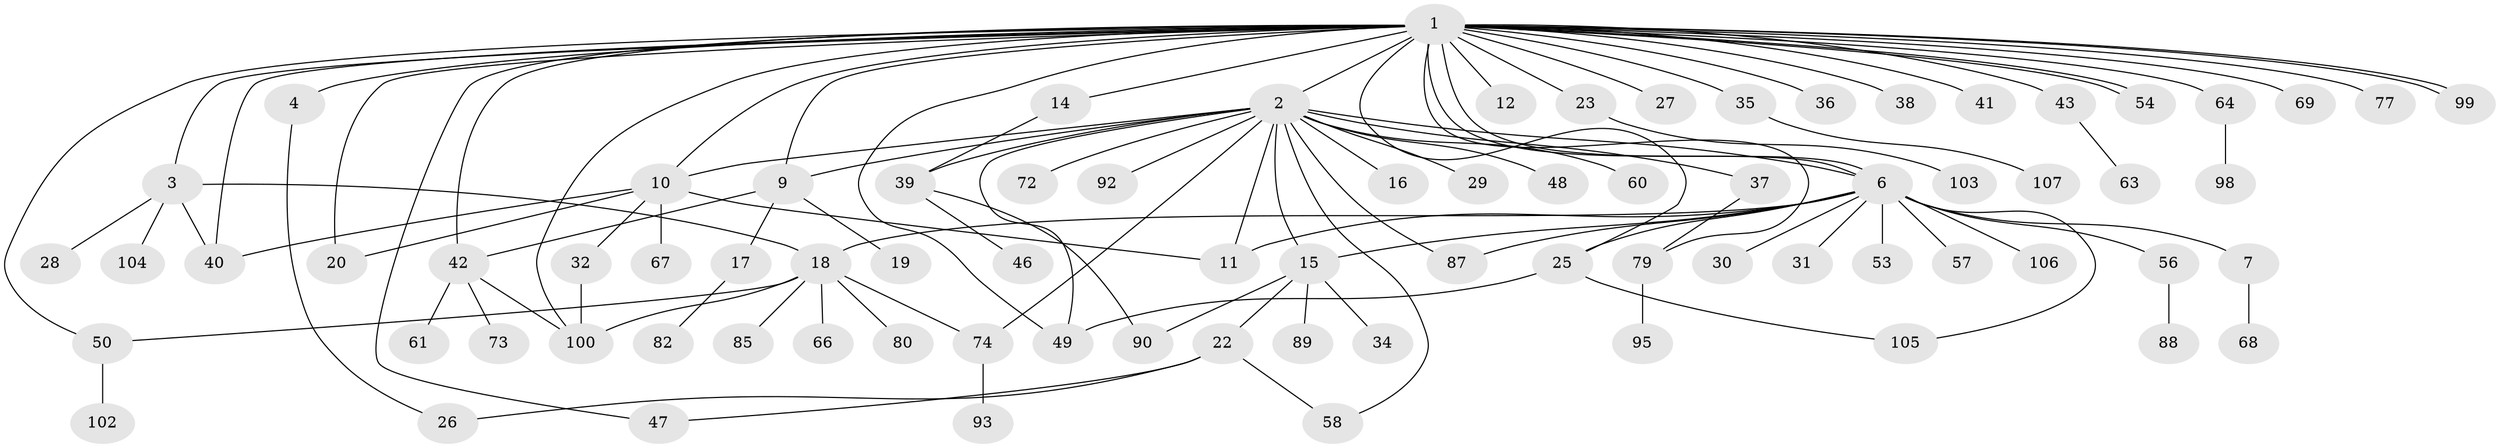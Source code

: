 // original degree distribution, {27: 0.009345794392523364, 15: 0.009345794392523364, 6: 0.037383177570093455, 4: 0.037383177570093455, 1: 0.5233644859813084, 17: 0.009345794392523364, 2: 0.18691588785046728, 8: 0.009345794392523364, 9: 0.009345794392523364, 3: 0.1308411214953271, 7: 0.018691588785046728, 5: 0.018691588785046728}
// Generated by graph-tools (version 1.1) at 2025/41/03/06/25 10:41:50]
// undirected, 79 vertices, 108 edges
graph export_dot {
graph [start="1"]
  node [color=gray90,style=filled];
  1 [super="+13"];
  2 [super="+8"];
  3 [super="+55"];
  4 [super="+5"];
  6 [super="+51"];
  7;
  9 [super="+86"];
  10 [super="+33"];
  11 [super="+70"];
  12;
  14 [super="+78"];
  15 [super="+24"];
  16;
  17 [super="+75"];
  18 [super="+21"];
  19;
  20 [super="+59"];
  22 [super="+96"];
  23 [super="+101"];
  25 [super="+62"];
  26 [super="+65"];
  27;
  28;
  29;
  30;
  31;
  32 [super="+97"];
  34;
  35 [super="+91"];
  36 [super="+44"];
  37;
  38;
  39 [super="+81"];
  40 [super="+94"];
  41;
  42 [super="+45"];
  43 [super="+52"];
  46;
  47;
  48;
  49;
  50 [super="+71"];
  53;
  54;
  56;
  57;
  58;
  60;
  61;
  63;
  64 [super="+76"];
  66;
  67;
  68;
  69;
  72;
  73;
  74;
  77 [super="+83"];
  79 [super="+84"];
  80;
  82;
  85;
  87;
  88;
  89;
  90;
  92;
  93;
  95;
  98;
  99;
  100;
  102;
  103;
  104;
  105;
  106;
  107;
  1 -- 2;
  1 -- 3;
  1 -- 4 [weight=2];
  1 -- 6;
  1 -- 6;
  1 -- 9;
  1 -- 10;
  1 -- 12;
  1 -- 14;
  1 -- 23 [weight=2];
  1 -- 25;
  1 -- 27;
  1 -- 35;
  1 -- 36;
  1 -- 41;
  1 -- 42;
  1 -- 43;
  1 -- 47;
  1 -- 50;
  1 -- 54;
  1 -- 54;
  1 -- 64;
  1 -- 69;
  1 -- 99;
  1 -- 99;
  1 -- 100;
  1 -- 38;
  1 -- 77;
  1 -- 49;
  1 -- 20;
  1 -- 40;
  1 -- 79;
  2 -- 6 [weight=2];
  2 -- 9;
  2 -- 10;
  2 -- 15;
  2 -- 16;
  2 -- 37;
  2 -- 39;
  2 -- 49;
  2 -- 58;
  2 -- 87;
  2 -- 92;
  2 -- 48;
  2 -- 72;
  2 -- 74;
  2 -- 60;
  2 -- 29;
  2 -- 11;
  3 -- 18;
  3 -- 28;
  3 -- 40;
  3 -- 104;
  4 -- 26;
  6 -- 7;
  6 -- 15;
  6 -- 18;
  6 -- 25;
  6 -- 30;
  6 -- 31;
  6 -- 53;
  6 -- 56;
  6 -- 57;
  6 -- 87;
  6 -- 105;
  6 -- 106;
  6 -- 11;
  7 -- 68;
  9 -- 17;
  9 -- 19;
  9 -- 42;
  10 -- 11;
  10 -- 20;
  10 -- 32;
  10 -- 40;
  10 -- 67;
  14 -- 39;
  15 -- 22;
  15 -- 34;
  15 -- 89;
  15 -- 90;
  17 -- 82;
  18 -- 66;
  18 -- 74;
  18 -- 80;
  18 -- 100;
  18 -- 50;
  18 -- 85;
  22 -- 26;
  22 -- 47;
  22 -- 58;
  23 -- 103;
  25 -- 105;
  25 -- 49;
  32 -- 100;
  35 -- 107;
  37 -- 79;
  39 -- 46;
  39 -- 90;
  42 -- 61;
  42 -- 73;
  42 -- 100;
  43 -- 63;
  50 -- 102;
  56 -- 88;
  64 -- 98;
  74 -- 93;
  79 -- 95;
}
